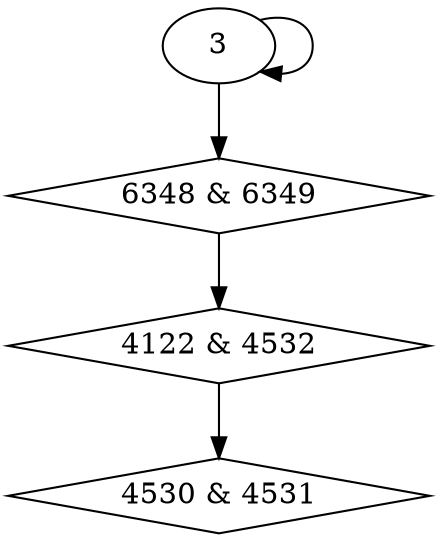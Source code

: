 digraph {
0 [label = "4122 & 4532", shape = diamond];
1 [label = "4530 & 4531", shape = diamond];
2 [label = "6348 & 6349", shape = diamond];
2 -> 0;
0 -> 1;
3 -> 2;
3 -> 3;
}
